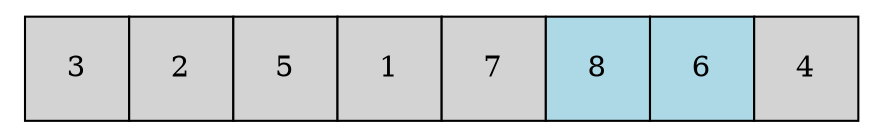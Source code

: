 digraph G
{
    shape = none
        label = <<table border="0" cellspacing="0">
        <tr>
        <td port="port0" width="50" height="50" border="1" bgcolor="lightgray">3</td>
        <td port="port2" width="50" height="50" border="1" bgcolor="lightgray">2</td>
        <td port="port3" width="50" height="50" border="1" bgcolor="lightgray">5</td>
        <td port="port4" width="50" height="50" border="1" bgcolor="lightgray">1</td>
        <td port="port1" width="50" height="50" border="1" bgcolor="lightgray">7</td>
        <td port="port5" width="50" height="50" border="1" bgcolor="lightblue">8</td>
        <td port="port6" width="50" height="50" border="1" bgcolor="lightblue">6</td>
        <td port="port7" width="50" height="50" border="1" bgcolor="lightgray">4</td>
        </tr>
        </table>>
}

